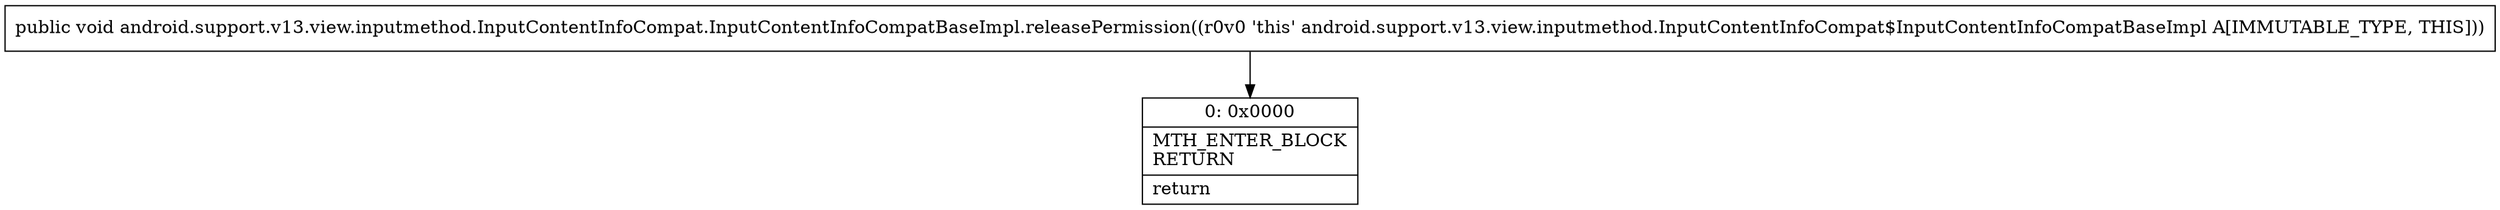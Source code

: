 digraph "CFG forandroid.support.v13.view.inputmethod.InputContentInfoCompat.InputContentInfoCompatBaseImpl.releasePermission()V" {
Node_0 [shape=record,label="{0\:\ 0x0000|MTH_ENTER_BLOCK\lRETURN\l|return\l}"];
MethodNode[shape=record,label="{public void android.support.v13.view.inputmethod.InputContentInfoCompat.InputContentInfoCompatBaseImpl.releasePermission((r0v0 'this' android.support.v13.view.inputmethod.InputContentInfoCompat$InputContentInfoCompatBaseImpl A[IMMUTABLE_TYPE, THIS])) }"];
MethodNode -> Node_0;
}


